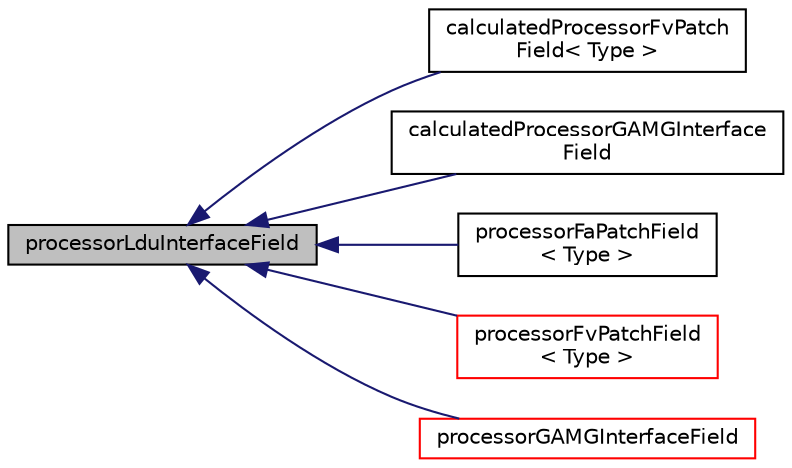 digraph "processorLduInterfaceField"
{
  bgcolor="transparent";
  edge [fontname="Helvetica",fontsize="10",labelfontname="Helvetica",labelfontsize="10"];
  node [fontname="Helvetica",fontsize="10",shape=record];
  rankdir="LR";
  Node1 [label="processorLduInterfaceField",height=0.2,width=0.4,color="black", fillcolor="grey75", style="filled" fontcolor="black"];
  Node1 -> Node2 [dir="back",color="midnightblue",fontsize="10",style="solid",fontname="Helvetica"];
  Node2 [label="calculatedProcessorFvPatch\lField\< Type \>",height=0.2,width=0.4,color="black",URL="$classFoam_1_1calculatedProcessorFvPatchField.html",tooltip="processorFvPatchField type bypassing fvPatch "];
  Node1 -> Node3 [dir="back",color="midnightblue",fontsize="10",style="solid",fontname="Helvetica"];
  Node3 [label="calculatedProcessorGAMGInterface\lField",height=0.2,width=0.4,color="black",URL="$classFoam_1_1calculatedProcessorGAMGInterfaceField.html",tooltip="GAMG agglomerated processor interface field. "];
  Node1 -> Node4 [dir="back",color="midnightblue",fontsize="10",style="solid",fontname="Helvetica"];
  Node4 [label="processorFaPatchField\l\< Type \>",height=0.2,width=0.4,color="black",URL="$classFoam_1_1processorFaPatchField.html",tooltip="Author Zeljko Tukovic, FMENA Hrvoje Jasak, Wikki Ltd. "];
  Node1 -> Node5 [dir="back",color="midnightblue",fontsize="10",style="solid",fontname="Helvetica"];
  Node5 [label="processorFvPatchField\l\< Type \>",height=0.2,width=0.4,color="red",URL="$classFoam_1_1processorFvPatchField.html",tooltip="This boundary condition enables processor communication across patches. "];
  Node1 -> Node6 [dir="back",color="midnightblue",fontsize="10",style="solid",fontname="Helvetica"];
  Node6 [label="processorGAMGInterfaceField",height=0.2,width=0.4,color="red",URL="$classFoam_1_1processorGAMGInterfaceField.html",tooltip="GAMG agglomerated processor interface field. "];
}
